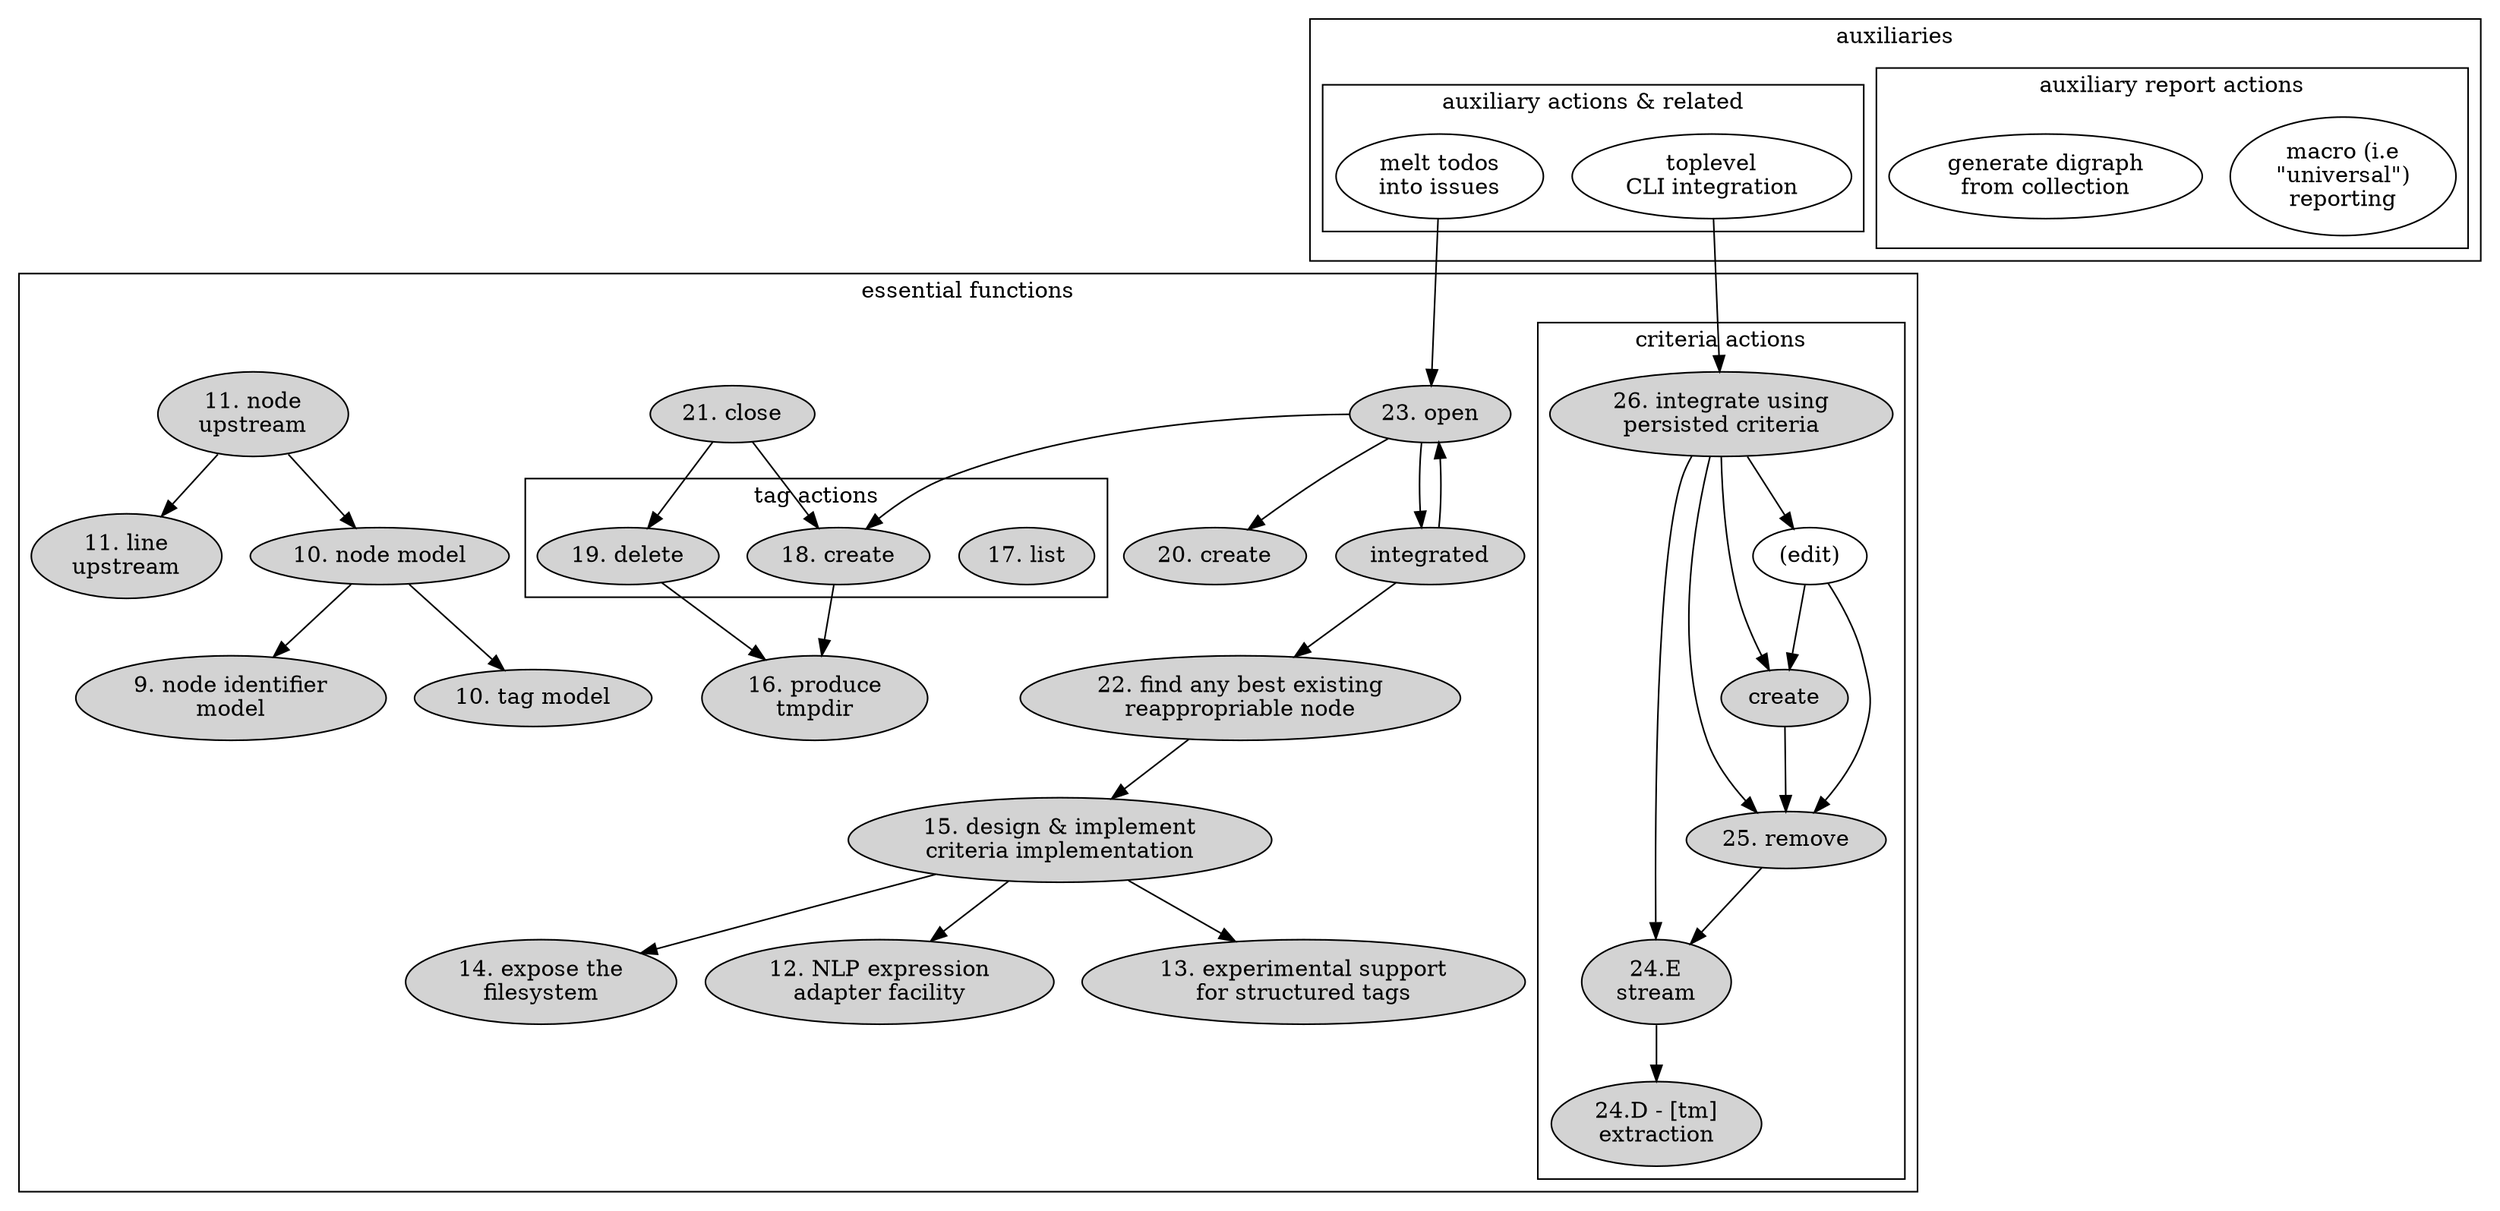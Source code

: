 digraph {

subgraph cluster_main {

  label="essential functions"

  subgraph cluster_tag_actions {
    label="tag actions"
    tl [label="17. list" style=filled]
    ta [label="18. create" style=filled]
    tr [label="19. delete" style=filled]
  }

  mr [label="26. integrate using\npersisted criteria" style=filled]

  subgraph cluster_criteria_actions {

    label="criteria actions"

    mr_abs [label="24.D - [tm]\nextraction" style=filled]

    mr_s [label="24.E\nstream" style=filled]
    mr_s->mr_abs
    mr->mr_s

    mr_r [label="25. remove" style=filled]
    mr->mr_r
    mr_r->mr_s

    mr_c [label="create" style=filled]
    mr->mr_c
    mr_c->mr_r

    mr_e [label="(edit)"]
    mr->mr_e
    mr_e->mr_r
    mr_e->mr_c
  }

  aa [label="23. open" style=filled]
  ca [label="21. close" style=filled]
  de [label="15. design & implement\ncriteria implementation" style=filled]
  FS [label="14. expose the\nfilesystem" style=filled]
  line_upstream [label="11. line\nupstream" style=filled]
  NLP_experiment [label="12. NLP expression\nadapter facility" style=filled]
  node_identifier_model [label="9. node identifier\nmodel" style=filled]
  node_model [label="10. node model" style=filled]
  node_upstream [label="11. node\nupstream" style=filled]
  oaa [label="20. create" style=filled]
  rea [label="integrated" style=filled]
  rea_actor [label="22. find any best existing\nreappropriable node", style=filled]
  stru [label="13. experimental support\nfor structured tags" style=filled]
  tag_model [label="10. tag model" style=filled]
  tmpdir [label="16. produce\ntmpdir" style=filled]

  aa->rea
  aa->ta

  ca->tr
  ca->ta

  rea->aa
  aa->oaa
  rea->rea_actor

  rea_actor->de
  de->NLP_experiment
  de->FS
  de->stru

  node_upstream -> line_upstream
  node_upstream -> node_model

  node_model -> node_identifier_model
  node_model -> tag_model

  tr->tmpdir
  ta->tmpdir

}
subgraph cluster_after {

  label="auxiliaries"

  subgraph cluster_reports {

    label="auxiliary report actions"
    macro_rep [label="macro (i.e\n\"universal\")\nreporting"]
    digrah_ [label="generate digraph\nfrom collection"]

  }

  subgraph cluster_functions {

    label="auxiliary actions & related"
    melt [label="melt todos\ninto issues"]
    top_cli [label="toplevel\nCLI integration"]
    top_cli->mr

  }
}

melt->aa
}

